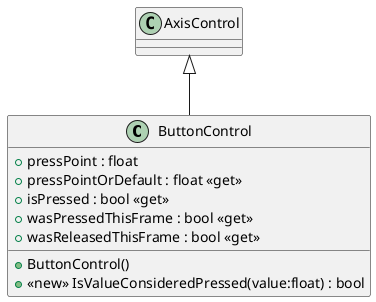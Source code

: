 @startuml
class ButtonControl {
    + pressPoint : float
    + pressPointOrDefault : float <<get>>
    + ButtonControl()
    + <<new>> IsValueConsideredPressed(value:float) : bool
    + isPressed : bool <<get>>
    + wasPressedThisFrame : bool <<get>>
    + wasReleasedThisFrame : bool <<get>>
}
AxisControl <|-- ButtonControl
@enduml
